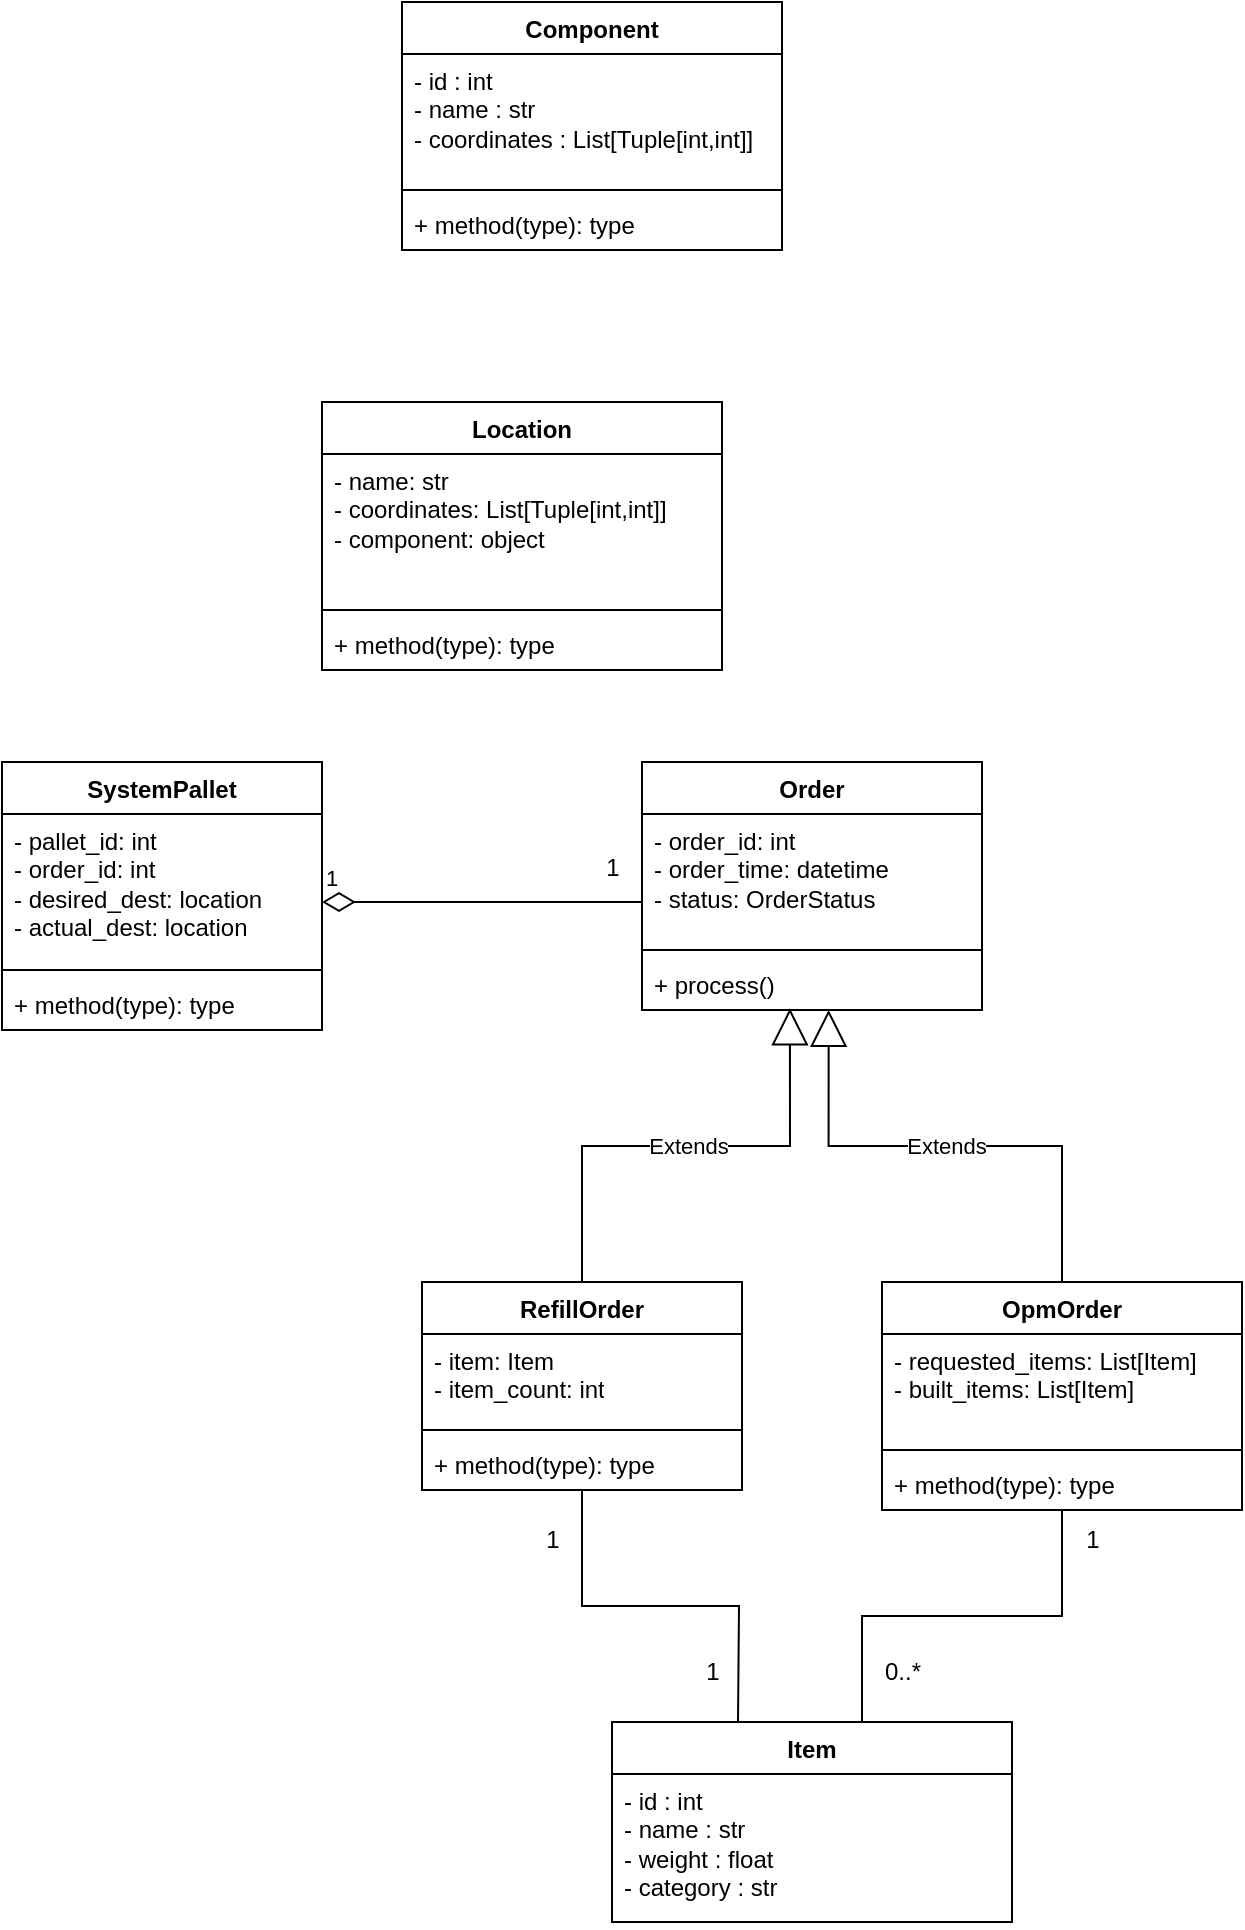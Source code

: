 <mxfile version="28.1.2">
  <diagram name="Page-1" id="gIAmI8im8MEPEqeqW_f9">
    <mxGraphModel dx="629" dy="1263" grid="1" gridSize="10" guides="1" tooltips="1" connect="1" arrows="1" fold="1" page="1" pageScale="1" pageWidth="1100" pageHeight="850" math="0" shadow="0">
      <root>
        <mxCell id="0" />
        <mxCell id="1" parent="0" />
        <mxCell id="aCgWnRSETQbmPh6hFBE5-1" value="Order" style="swimlane;fontStyle=1;align=center;verticalAlign=top;childLayout=stackLayout;horizontal=1;startSize=26;horizontalStack=0;resizeParent=1;resizeParentMax=0;resizeLast=0;collapsible=1;marginBottom=0;whiteSpace=wrap;html=1;" parent="1" vertex="1">
          <mxGeometry x="430" y="180" width="170" height="124" as="geometry" />
        </mxCell>
        <mxCell id="aCgWnRSETQbmPh6hFBE5-2" value="- order_id: int&lt;div&gt;- order_time: datetime&lt;/div&gt;&lt;div&gt;- status: OrderStatus&lt;/div&gt;" style="text;strokeColor=none;fillColor=none;align=left;verticalAlign=top;spacingLeft=4;spacingRight=4;overflow=hidden;rotatable=0;points=[[0,0.5],[1,0.5]];portConstraint=eastwest;whiteSpace=wrap;html=1;" parent="aCgWnRSETQbmPh6hFBE5-1" vertex="1">
          <mxGeometry y="26" width="170" height="64" as="geometry" />
        </mxCell>
        <mxCell id="aCgWnRSETQbmPh6hFBE5-3" value="" style="line;strokeWidth=1;fillColor=none;align=left;verticalAlign=middle;spacingTop=-1;spacingLeft=3;spacingRight=3;rotatable=0;labelPosition=right;points=[];portConstraint=eastwest;strokeColor=inherit;" parent="aCgWnRSETQbmPh6hFBE5-1" vertex="1">
          <mxGeometry y="90" width="170" height="8" as="geometry" />
        </mxCell>
        <mxCell id="aCgWnRSETQbmPh6hFBE5-4" value="+ process()" style="text;strokeColor=none;fillColor=none;align=left;verticalAlign=top;spacingLeft=4;spacingRight=4;overflow=hidden;rotatable=0;points=[[0,0.5],[1,0.5]];portConstraint=eastwest;whiteSpace=wrap;html=1;" parent="aCgWnRSETQbmPh6hFBE5-1" vertex="1">
          <mxGeometry y="98" width="170" height="26" as="geometry" />
        </mxCell>
        <mxCell id="aCgWnRSETQbmPh6hFBE5-5" value="Item" style="swimlane;fontStyle=1;align=center;verticalAlign=top;childLayout=stackLayout;horizontal=1;startSize=26;horizontalStack=0;resizeParent=1;resizeParentMax=0;resizeLast=0;collapsible=1;marginBottom=0;whiteSpace=wrap;html=1;" parent="1" vertex="1">
          <mxGeometry x="415" y="660" width="200" height="100" as="geometry" />
        </mxCell>
        <mxCell id="aCgWnRSETQbmPh6hFBE5-6" value="- id : int&lt;div&gt;- name : str&lt;/div&gt;&lt;div&gt;- weight : float&lt;/div&gt;&lt;div&gt;- category : str&amp;nbsp;&lt;/div&gt;" style="text;strokeColor=none;fillColor=none;align=left;verticalAlign=top;spacingLeft=4;spacingRight=4;overflow=hidden;rotatable=0;points=[[0,0.5],[1,0.5]];portConstraint=eastwest;whiteSpace=wrap;html=1;" parent="aCgWnRSETQbmPh6hFBE5-5" vertex="1">
          <mxGeometry y="26" width="200" height="74" as="geometry" />
        </mxCell>
        <mxCell id="aCgWnRSETQbmPh6hFBE5-9" value="SystemPallet" style="swimlane;fontStyle=1;align=center;verticalAlign=top;childLayout=stackLayout;horizontal=1;startSize=26;horizontalStack=0;resizeParent=1;resizeParentMax=0;resizeLast=0;collapsible=1;marginBottom=0;whiteSpace=wrap;html=1;" parent="1" vertex="1">
          <mxGeometry x="110" y="180" width="160" height="134" as="geometry" />
        </mxCell>
        <mxCell id="aCgWnRSETQbmPh6hFBE5-10" value="- pallet_id: int&lt;div&gt;- order_id: int&lt;/div&gt;&lt;div&gt;- desired_dest: location&lt;/div&gt;&lt;div&gt;- actual_dest: location&lt;br&gt;&lt;div&gt;&lt;br&gt;&lt;/div&gt;&lt;/div&gt;" style="text;strokeColor=none;fillColor=none;align=left;verticalAlign=top;spacingLeft=4;spacingRight=4;overflow=hidden;rotatable=0;points=[[0,0.5],[1,0.5]];portConstraint=eastwest;whiteSpace=wrap;html=1;" parent="aCgWnRSETQbmPh6hFBE5-9" vertex="1">
          <mxGeometry y="26" width="160" height="74" as="geometry" />
        </mxCell>
        <mxCell id="aCgWnRSETQbmPh6hFBE5-11" value="" style="line;strokeWidth=1;fillColor=none;align=left;verticalAlign=middle;spacingTop=-1;spacingLeft=3;spacingRight=3;rotatable=0;labelPosition=right;points=[];portConstraint=eastwest;strokeColor=inherit;" parent="aCgWnRSETQbmPh6hFBE5-9" vertex="1">
          <mxGeometry y="100" width="160" height="8" as="geometry" />
        </mxCell>
        <mxCell id="aCgWnRSETQbmPh6hFBE5-12" value="+ method(type): type" style="text;strokeColor=none;fillColor=none;align=left;verticalAlign=top;spacingLeft=4;spacingRight=4;overflow=hidden;rotatable=0;points=[[0,0.5],[1,0.5]];portConstraint=eastwest;whiteSpace=wrap;html=1;" parent="aCgWnRSETQbmPh6hFBE5-9" vertex="1">
          <mxGeometry y="108" width="160" height="26" as="geometry" />
        </mxCell>
        <mxCell id="aCgWnRSETQbmPh6hFBE5-13" value="RefillOrder" style="swimlane;fontStyle=1;align=center;verticalAlign=top;childLayout=stackLayout;horizontal=1;startSize=26;horizontalStack=0;resizeParent=1;resizeParentMax=0;resizeLast=0;collapsible=1;marginBottom=0;whiteSpace=wrap;html=1;" parent="1" vertex="1">
          <mxGeometry x="320" y="440" width="160" height="104" as="geometry" />
        </mxCell>
        <mxCell id="aCgWnRSETQbmPh6hFBE5-14" value="- item: Item&lt;div&gt;- item_count: int&lt;/div&gt;" style="text;strokeColor=none;fillColor=none;align=left;verticalAlign=top;spacingLeft=4;spacingRight=4;overflow=hidden;rotatable=0;points=[[0,0.5],[1,0.5]];portConstraint=eastwest;whiteSpace=wrap;html=1;" parent="aCgWnRSETQbmPh6hFBE5-13" vertex="1">
          <mxGeometry y="26" width="160" height="44" as="geometry" />
        </mxCell>
        <mxCell id="aCgWnRSETQbmPh6hFBE5-15" value="" style="line;strokeWidth=1;fillColor=none;align=left;verticalAlign=middle;spacingTop=-1;spacingLeft=3;spacingRight=3;rotatable=0;labelPosition=right;points=[];portConstraint=eastwest;strokeColor=inherit;" parent="aCgWnRSETQbmPh6hFBE5-13" vertex="1">
          <mxGeometry y="70" width="160" height="8" as="geometry" />
        </mxCell>
        <mxCell id="aCgWnRSETQbmPh6hFBE5-16" value="+ method(type): type" style="text;strokeColor=none;fillColor=none;align=left;verticalAlign=top;spacingLeft=4;spacingRight=4;overflow=hidden;rotatable=0;points=[[0,0.5],[1,0.5]];portConstraint=eastwest;whiteSpace=wrap;html=1;" parent="aCgWnRSETQbmPh6hFBE5-13" vertex="1">
          <mxGeometry y="78" width="160" height="26" as="geometry" />
        </mxCell>
        <mxCell id="aCgWnRSETQbmPh6hFBE5-17" value="OpmOrder" style="swimlane;fontStyle=1;align=center;verticalAlign=top;childLayout=stackLayout;horizontal=1;startSize=26;horizontalStack=0;resizeParent=1;resizeParentMax=0;resizeLast=0;collapsible=1;marginBottom=0;whiteSpace=wrap;html=1;" parent="1" vertex="1">
          <mxGeometry x="550" y="440" width="180" height="114" as="geometry" />
        </mxCell>
        <mxCell id="aCgWnRSETQbmPh6hFBE5-18" value="- requested_items: List[Item]&lt;div&gt;- built_items: List[Item]&lt;/div&gt;" style="text;strokeColor=none;fillColor=none;align=left;verticalAlign=top;spacingLeft=4;spacingRight=4;overflow=hidden;rotatable=0;points=[[0,0.5],[1,0.5]];portConstraint=eastwest;whiteSpace=wrap;html=1;" parent="aCgWnRSETQbmPh6hFBE5-17" vertex="1">
          <mxGeometry y="26" width="180" height="54" as="geometry" />
        </mxCell>
        <mxCell id="aCgWnRSETQbmPh6hFBE5-19" value="" style="line;strokeWidth=1;fillColor=none;align=left;verticalAlign=middle;spacingTop=-1;spacingLeft=3;spacingRight=3;rotatable=0;labelPosition=right;points=[];portConstraint=eastwest;strokeColor=inherit;" parent="aCgWnRSETQbmPh6hFBE5-17" vertex="1">
          <mxGeometry y="80" width="180" height="8" as="geometry" />
        </mxCell>
        <mxCell id="aCgWnRSETQbmPh6hFBE5-20" value="+ method(type): type" style="text;strokeColor=none;fillColor=none;align=left;verticalAlign=top;spacingLeft=4;spacingRight=4;overflow=hidden;rotatable=0;points=[[0,0.5],[1,0.5]];portConstraint=eastwest;whiteSpace=wrap;html=1;" parent="aCgWnRSETQbmPh6hFBE5-17" vertex="1">
          <mxGeometry y="88" width="180" height="26" as="geometry" />
        </mxCell>
        <mxCell id="aCgWnRSETQbmPh6hFBE5-28" value="Extends" style="endArrow=block;endSize=16;endFill=0;html=1;rounded=0;exitX=0.5;exitY=0;exitDx=0;exitDy=0;entryX=0.549;entryY=0.997;entryDx=0;entryDy=0;entryPerimeter=0;edgeStyle=orthogonalEdgeStyle;" parent="1" source="aCgWnRSETQbmPh6hFBE5-17" target="aCgWnRSETQbmPh6hFBE5-4" edge="1">
          <mxGeometry width="160" relative="1" as="geometry">
            <mxPoint x="520" y="360" as="sourcePoint" />
            <mxPoint x="680" y="360" as="targetPoint" />
          </mxGeometry>
        </mxCell>
        <mxCell id="aCgWnRSETQbmPh6hFBE5-31" value="Extends" style="endArrow=block;endSize=16;endFill=0;html=1;rounded=0;exitX=0.5;exitY=0;exitDx=0;exitDy=0;entryX=0.435;entryY=0.968;entryDx=0;entryDy=0;entryPerimeter=0;edgeStyle=orthogonalEdgeStyle;" parent="1" source="aCgWnRSETQbmPh6hFBE5-13" target="aCgWnRSETQbmPh6hFBE5-4" edge="1">
          <mxGeometry width="160" relative="1" as="geometry">
            <mxPoint x="330" y="370" as="sourcePoint" />
            <mxPoint x="490" y="370" as="targetPoint" />
          </mxGeometry>
        </mxCell>
        <mxCell id="H2MVKi9uNtJiDG8HTpPs-9" style="edgeStyle=orthogonalEdgeStyle;rounded=0;orthogonalLoop=1;jettySize=auto;html=1;endArrow=none;endFill=0;" parent="1" source="aCgWnRSETQbmPh6hFBE5-13" edge="1">
          <mxGeometry relative="1" as="geometry">
            <mxPoint x="478" y="660" as="targetPoint" />
          </mxGeometry>
        </mxCell>
        <mxCell id="H2MVKi9uNtJiDG8HTpPs-10" value="1" style="text;html=1;align=center;verticalAlign=middle;resizable=0;points=[];autosize=1;strokeColor=none;fillColor=none;" parent="1" vertex="1">
          <mxGeometry x="370" y="554" width="30" height="30" as="geometry" />
        </mxCell>
        <mxCell id="H2MVKi9uNtJiDG8HTpPs-11" value="1" style="text;html=1;align=center;verticalAlign=middle;resizable=0;points=[];autosize=1;strokeColor=none;fillColor=none;" parent="1" vertex="1">
          <mxGeometry x="450" y="620" width="30" height="30" as="geometry" />
        </mxCell>
        <mxCell id="H2MVKi9uNtJiDG8HTpPs-12" style="edgeStyle=orthogonalEdgeStyle;rounded=0;orthogonalLoop=1;jettySize=auto;html=1;entryX=0.625;entryY=0;entryDx=0;entryDy=0;entryPerimeter=0;endArrow=none;endFill=0;" parent="1" source="aCgWnRSETQbmPh6hFBE5-17" target="aCgWnRSETQbmPh6hFBE5-5" edge="1">
          <mxGeometry relative="1" as="geometry" />
        </mxCell>
        <mxCell id="H2MVKi9uNtJiDG8HTpPs-13" value="1" style="text;html=1;align=center;verticalAlign=middle;resizable=0;points=[];autosize=1;strokeColor=none;fillColor=none;" parent="1" vertex="1">
          <mxGeometry x="640" y="554" width="30" height="30" as="geometry" />
        </mxCell>
        <mxCell id="H2MVKi9uNtJiDG8HTpPs-14" value="0..*" style="text;html=1;align=center;verticalAlign=middle;resizable=0;points=[];autosize=1;strokeColor=none;fillColor=none;" parent="1" vertex="1">
          <mxGeometry x="540" y="620" width="40" height="30" as="geometry" />
        </mxCell>
        <mxCell id="H2MVKi9uNtJiDG8HTpPs-15" value="1" style="endArrow=none;html=1;endSize=12;startArrow=diamondThin;startSize=14;startFill=0;edgeStyle=orthogonalEdgeStyle;align=left;verticalAlign=bottom;rounded=0;endFill=0;" parent="1" edge="1">
          <mxGeometry x="-1" y="3" relative="1" as="geometry">
            <mxPoint x="270" y="250" as="sourcePoint" />
            <mxPoint x="430" y="250" as="targetPoint" />
          </mxGeometry>
        </mxCell>
        <mxCell id="H2MVKi9uNtJiDG8HTpPs-16" value="1" style="text;html=1;align=center;verticalAlign=middle;resizable=0;points=[];autosize=1;strokeColor=none;fillColor=none;" parent="1" vertex="1">
          <mxGeometry x="400" y="218" width="30" height="30" as="geometry" />
        </mxCell>
        <mxCell id="KLIRUsK4VYMoBsdkkW-B-10" value="Location" style="swimlane;fontStyle=1;align=center;verticalAlign=top;childLayout=stackLayout;horizontal=1;startSize=26;horizontalStack=0;resizeParent=1;resizeParentMax=0;resizeLast=0;collapsible=1;marginBottom=0;whiteSpace=wrap;html=1;" parent="1" vertex="1">
          <mxGeometry x="270" width="200" height="134" as="geometry" />
        </mxCell>
        <mxCell id="KLIRUsK4VYMoBsdkkW-B-11" value="- name: str&lt;div&gt;&lt;span style=&quot;background-color: transparent; color: light-dark(rgb(0, 0, 0), rgb(255, 255, 255));&quot;&gt;- coordinates: List[Tuple[int,int]]&lt;/span&gt;&lt;/div&gt;&lt;div&gt;&lt;span style=&quot;background-color: transparent; color: light-dark(rgb(0, 0, 0), rgb(255, 255, 255));&quot;&gt;- component: object&lt;/span&gt;&lt;/div&gt;" style="text;strokeColor=none;fillColor=none;align=left;verticalAlign=top;spacingLeft=4;spacingRight=4;overflow=hidden;rotatable=0;points=[[0,0.5],[1,0.5]];portConstraint=eastwest;whiteSpace=wrap;html=1;" parent="KLIRUsK4VYMoBsdkkW-B-10" vertex="1">
          <mxGeometry y="26" width="200" height="74" as="geometry" />
        </mxCell>
        <mxCell id="KLIRUsK4VYMoBsdkkW-B-12" value="" style="line;strokeWidth=1;fillColor=none;align=left;verticalAlign=middle;spacingTop=-1;spacingLeft=3;spacingRight=3;rotatable=0;labelPosition=right;points=[];portConstraint=eastwest;strokeColor=inherit;" parent="KLIRUsK4VYMoBsdkkW-B-10" vertex="1">
          <mxGeometry y="100" width="200" height="8" as="geometry" />
        </mxCell>
        <mxCell id="KLIRUsK4VYMoBsdkkW-B-13" value="+ method(type): type" style="text;strokeColor=none;fillColor=none;align=left;verticalAlign=top;spacingLeft=4;spacingRight=4;overflow=hidden;rotatable=0;points=[[0,0.5],[1,0.5]];portConstraint=eastwest;whiteSpace=wrap;html=1;" parent="KLIRUsK4VYMoBsdkkW-B-10" vertex="1">
          <mxGeometry y="108" width="200" height="26" as="geometry" />
        </mxCell>
        <mxCell id="E7mReBtokRT3FjC-MPoQ-1" value="Component" style="swimlane;fontStyle=1;align=center;verticalAlign=top;childLayout=stackLayout;horizontal=1;startSize=26;horizontalStack=0;resizeParent=1;resizeParentMax=0;resizeLast=0;collapsible=1;marginBottom=0;whiteSpace=wrap;html=1;" vertex="1" parent="1">
          <mxGeometry x="310" y="-200" width="190" height="124" as="geometry" />
        </mxCell>
        <mxCell id="E7mReBtokRT3FjC-MPoQ-2" value="- id : int&lt;div&gt;- name : str&lt;/div&gt;&lt;div&gt;- coordinates : List[Tuple[int,int]]&lt;/div&gt;" style="text;strokeColor=none;fillColor=none;align=left;verticalAlign=top;spacingLeft=4;spacingRight=4;overflow=hidden;rotatable=0;points=[[0,0.5],[1,0.5]];portConstraint=eastwest;whiteSpace=wrap;html=1;" vertex="1" parent="E7mReBtokRT3FjC-MPoQ-1">
          <mxGeometry y="26" width="190" height="64" as="geometry" />
        </mxCell>
        <mxCell id="E7mReBtokRT3FjC-MPoQ-3" value="" style="line;strokeWidth=1;fillColor=none;align=left;verticalAlign=middle;spacingTop=-1;spacingLeft=3;spacingRight=3;rotatable=0;labelPosition=right;points=[];portConstraint=eastwest;strokeColor=inherit;" vertex="1" parent="E7mReBtokRT3FjC-MPoQ-1">
          <mxGeometry y="90" width="190" height="8" as="geometry" />
        </mxCell>
        <mxCell id="E7mReBtokRT3FjC-MPoQ-4" value="+ method(type): type" style="text;strokeColor=none;fillColor=none;align=left;verticalAlign=top;spacingLeft=4;spacingRight=4;overflow=hidden;rotatable=0;points=[[0,0.5],[1,0.5]];portConstraint=eastwest;whiteSpace=wrap;html=1;" vertex="1" parent="E7mReBtokRT3FjC-MPoQ-1">
          <mxGeometry y="98" width="190" height="26" as="geometry" />
        </mxCell>
      </root>
    </mxGraphModel>
  </diagram>
</mxfile>
